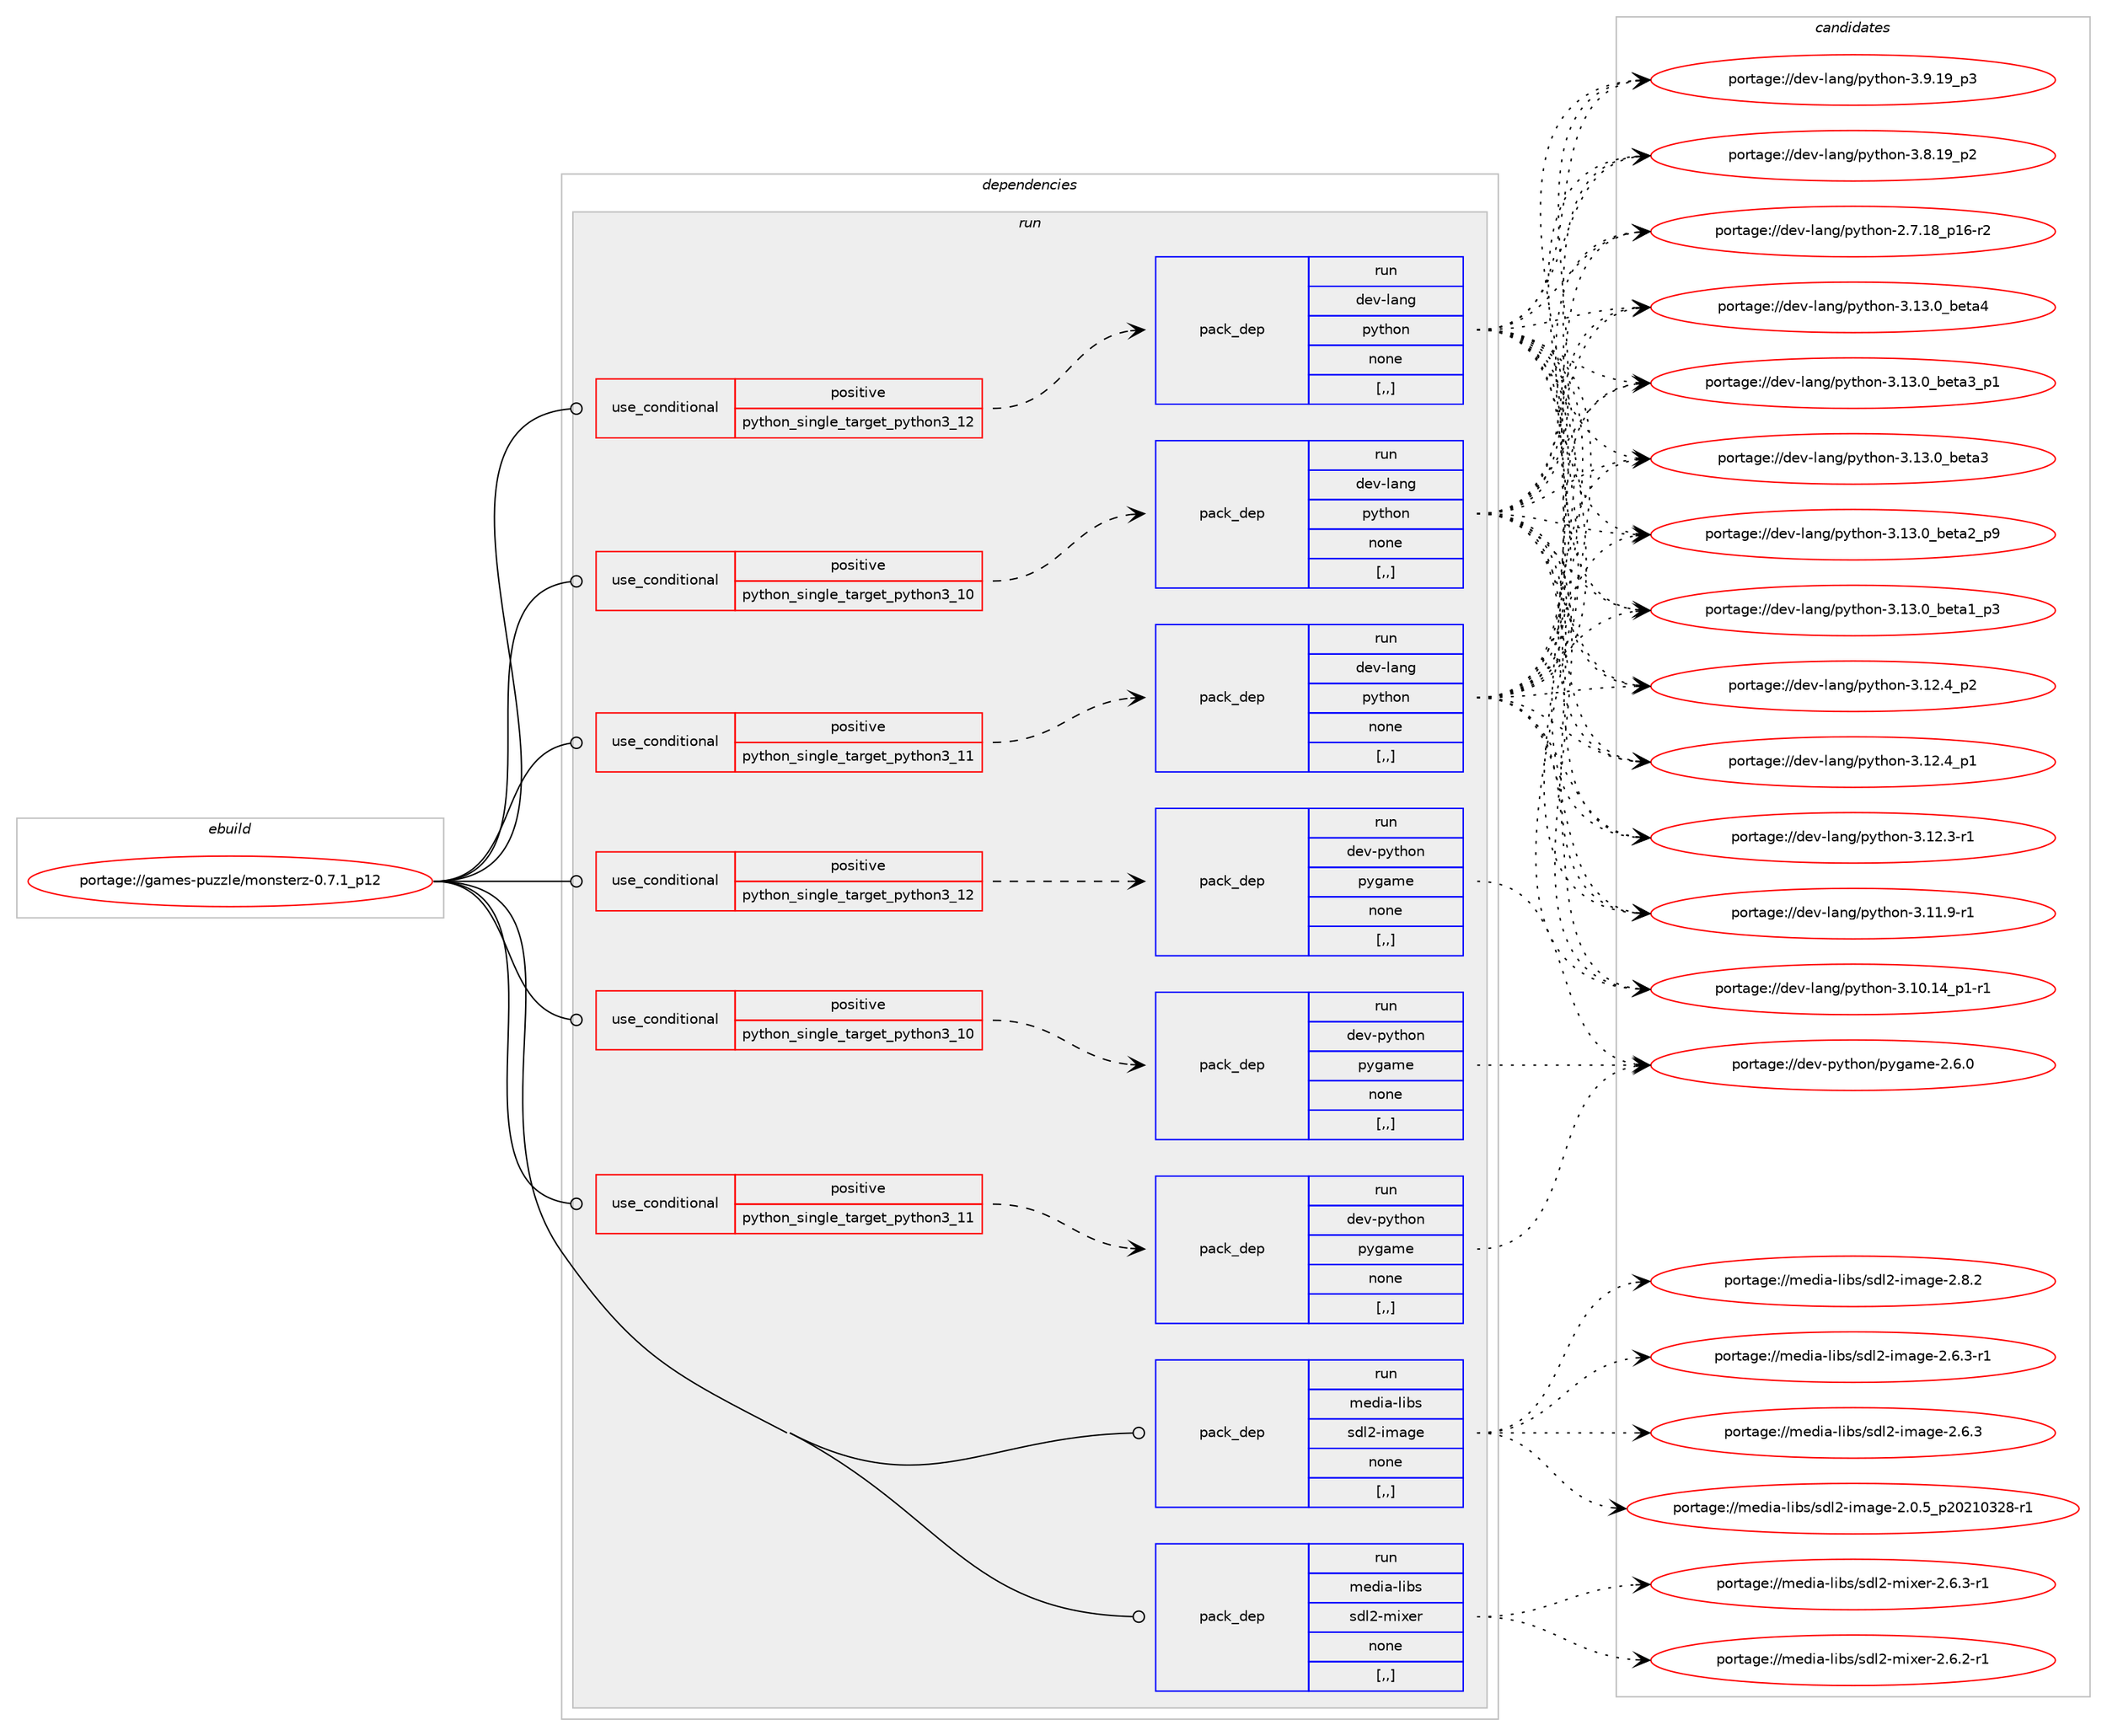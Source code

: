 digraph prolog {

# *************
# Graph options
# *************

newrank=true;
concentrate=true;
compound=true;
graph [rankdir=LR,fontname=Helvetica,fontsize=10,ranksep=1.5];#, ranksep=2.5, nodesep=0.2];
edge  [arrowhead=vee];
node  [fontname=Helvetica,fontsize=10];

# **********
# The ebuild
# **********

subgraph cluster_leftcol {
color=gray;
label=<<i>ebuild</i>>;
id [label="portage://games-puzzle/monsterz-0.7.1_p12", color=red, width=4, href="../games-puzzle/monsterz-0.7.1_p12.svg"];
}

# ****************
# The dependencies
# ****************

subgraph cluster_midcol {
color=gray;
label=<<i>dependencies</i>>;
subgraph cluster_compile {
fillcolor="#eeeeee";
style=filled;
label=<<i>compile</i>>;
}
subgraph cluster_compileandrun {
fillcolor="#eeeeee";
style=filled;
label=<<i>compile and run</i>>;
}
subgraph cluster_run {
fillcolor="#eeeeee";
style=filled;
label=<<i>run</i>>;
subgraph cond64271 {
dependency231568 [label=<<TABLE BORDER="0" CELLBORDER="1" CELLSPACING="0" CELLPADDING="4"><TR><TD ROWSPAN="3" CELLPADDING="10">use_conditional</TD></TR><TR><TD>positive</TD></TR><TR><TD>python_single_target_python3_10</TD></TR></TABLE>>, shape=none, color=red];
subgraph pack165783 {
dependency231569 [label=<<TABLE BORDER="0" CELLBORDER="1" CELLSPACING="0" CELLPADDING="4" WIDTH="220"><TR><TD ROWSPAN="6" CELLPADDING="30">pack_dep</TD></TR><TR><TD WIDTH="110">run</TD></TR><TR><TD>dev-lang</TD></TR><TR><TD>python</TD></TR><TR><TD>none</TD></TR><TR><TD>[,,]</TD></TR></TABLE>>, shape=none, color=blue];
}
dependency231568:e -> dependency231569:w [weight=20,style="dashed",arrowhead="vee"];
}
id:e -> dependency231568:w [weight=20,style="solid",arrowhead="odot"];
subgraph cond64272 {
dependency231570 [label=<<TABLE BORDER="0" CELLBORDER="1" CELLSPACING="0" CELLPADDING="4"><TR><TD ROWSPAN="3" CELLPADDING="10">use_conditional</TD></TR><TR><TD>positive</TD></TR><TR><TD>python_single_target_python3_10</TD></TR></TABLE>>, shape=none, color=red];
subgraph pack165784 {
dependency231571 [label=<<TABLE BORDER="0" CELLBORDER="1" CELLSPACING="0" CELLPADDING="4" WIDTH="220"><TR><TD ROWSPAN="6" CELLPADDING="30">pack_dep</TD></TR><TR><TD WIDTH="110">run</TD></TR><TR><TD>dev-python</TD></TR><TR><TD>pygame</TD></TR><TR><TD>none</TD></TR><TR><TD>[,,]</TD></TR></TABLE>>, shape=none, color=blue];
}
dependency231570:e -> dependency231571:w [weight=20,style="dashed",arrowhead="vee"];
}
id:e -> dependency231570:w [weight=20,style="solid",arrowhead="odot"];
subgraph cond64273 {
dependency231572 [label=<<TABLE BORDER="0" CELLBORDER="1" CELLSPACING="0" CELLPADDING="4"><TR><TD ROWSPAN="3" CELLPADDING="10">use_conditional</TD></TR><TR><TD>positive</TD></TR><TR><TD>python_single_target_python3_11</TD></TR></TABLE>>, shape=none, color=red];
subgraph pack165785 {
dependency231573 [label=<<TABLE BORDER="0" CELLBORDER="1" CELLSPACING="0" CELLPADDING="4" WIDTH="220"><TR><TD ROWSPAN="6" CELLPADDING="30">pack_dep</TD></TR><TR><TD WIDTH="110">run</TD></TR><TR><TD>dev-lang</TD></TR><TR><TD>python</TD></TR><TR><TD>none</TD></TR><TR><TD>[,,]</TD></TR></TABLE>>, shape=none, color=blue];
}
dependency231572:e -> dependency231573:w [weight=20,style="dashed",arrowhead="vee"];
}
id:e -> dependency231572:w [weight=20,style="solid",arrowhead="odot"];
subgraph cond64274 {
dependency231574 [label=<<TABLE BORDER="0" CELLBORDER="1" CELLSPACING="0" CELLPADDING="4"><TR><TD ROWSPAN="3" CELLPADDING="10">use_conditional</TD></TR><TR><TD>positive</TD></TR><TR><TD>python_single_target_python3_11</TD></TR></TABLE>>, shape=none, color=red];
subgraph pack165786 {
dependency231575 [label=<<TABLE BORDER="0" CELLBORDER="1" CELLSPACING="0" CELLPADDING="4" WIDTH="220"><TR><TD ROWSPAN="6" CELLPADDING="30">pack_dep</TD></TR><TR><TD WIDTH="110">run</TD></TR><TR><TD>dev-python</TD></TR><TR><TD>pygame</TD></TR><TR><TD>none</TD></TR><TR><TD>[,,]</TD></TR></TABLE>>, shape=none, color=blue];
}
dependency231574:e -> dependency231575:w [weight=20,style="dashed",arrowhead="vee"];
}
id:e -> dependency231574:w [weight=20,style="solid",arrowhead="odot"];
subgraph cond64275 {
dependency231576 [label=<<TABLE BORDER="0" CELLBORDER="1" CELLSPACING="0" CELLPADDING="4"><TR><TD ROWSPAN="3" CELLPADDING="10">use_conditional</TD></TR><TR><TD>positive</TD></TR><TR><TD>python_single_target_python3_12</TD></TR></TABLE>>, shape=none, color=red];
subgraph pack165787 {
dependency231577 [label=<<TABLE BORDER="0" CELLBORDER="1" CELLSPACING="0" CELLPADDING="4" WIDTH="220"><TR><TD ROWSPAN="6" CELLPADDING="30">pack_dep</TD></TR><TR><TD WIDTH="110">run</TD></TR><TR><TD>dev-lang</TD></TR><TR><TD>python</TD></TR><TR><TD>none</TD></TR><TR><TD>[,,]</TD></TR></TABLE>>, shape=none, color=blue];
}
dependency231576:e -> dependency231577:w [weight=20,style="dashed",arrowhead="vee"];
}
id:e -> dependency231576:w [weight=20,style="solid",arrowhead="odot"];
subgraph cond64276 {
dependency231578 [label=<<TABLE BORDER="0" CELLBORDER="1" CELLSPACING="0" CELLPADDING="4"><TR><TD ROWSPAN="3" CELLPADDING="10">use_conditional</TD></TR><TR><TD>positive</TD></TR><TR><TD>python_single_target_python3_12</TD></TR></TABLE>>, shape=none, color=red];
subgraph pack165788 {
dependency231579 [label=<<TABLE BORDER="0" CELLBORDER="1" CELLSPACING="0" CELLPADDING="4" WIDTH="220"><TR><TD ROWSPAN="6" CELLPADDING="30">pack_dep</TD></TR><TR><TD WIDTH="110">run</TD></TR><TR><TD>dev-python</TD></TR><TR><TD>pygame</TD></TR><TR><TD>none</TD></TR><TR><TD>[,,]</TD></TR></TABLE>>, shape=none, color=blue];
}
dependency231578:e -> dependency231579:w [weight=20,style="dashed",arrowhead="vee"];
}
id:e -> dependency231578:w [weight=20,style="solid",arrowhead="odot"];
subgraph pack165789 {
dependency231580 [label=<<TABLE BORDER="0" CELLBORDER="1" CELLSPACING="0" CELLPADDING="4" WIDTH="220"><TR><TD ROWSPAN="6" CELLPADDING="30">pack_dep</TD></TR><TR><TD WIDTH="110">run</TD></TR><TR><TD>media-libs</TD></TR><TR><TD>sdl2-image</TD></TR><TR><TD>none</TD></TR><TR><TD>[,,]</TD></TR></TABLE>>, shape=none, color=blue];
}
id:e -> dependency231580:w [weight=20,style="solid",arrowhead="odot"];
subgraph pack165790 {
dependency231581 [label=<<TABLE BORDER="0" CELLBORDER="1" CELLSPACING="0" CELLPADDING="4" WIDTH="220"><TR><TD ROWSPAN="6" CELLPADDING="30">pack_dep</TD></TR><TR><TD WIDTH="110">run</TD></TR><TR><TD>media-libs</TD></TR><TR><TD>sdl2-mixer</TD></TR><TR><TD>none</TD></TR><TR><TD>[,,]</TD></TR></TABLE>>, shape=none, color=blue];
}
id:e -> dependency231581:w [weight=20,style="solid",arrowhead="odot"];
}
}

# **************
# The candidates
# **************

subgraph cluster_choices {
rank=same;
color=gray;
label=<<i>candidates</i>>;

subgraph choice165783 {
color=black;
nodesep=1;
choice1001011184510897110103471121211161041111104551464951464895981011169752 [label="portage://dev-lang/python-3.13.0_beta4", color=red, width=4,href="../dev-lang/python-3.13.0_beta4.svg"];
choice10010111845108971101034711212111610411111045514649514648959810111697519511249 [label="portage://dev-lang/python-3.13.0_beta3_p1", color=red, width=4,href="../dev-lang/python-3.13.0_beta3_p1.svg"];
choice1001011184510897110103471121211161041111104551464951464895981011169751 [label="portage://dev-lang/python-3.13.0_beta3", color=red, width=4,href="../dev-lang/python-3.13.0_beta3.svg"];
choice10010111845108971101034711212111610411111045514649514648959810111697509511257 [label="portage://dev-lang/python-3.13.0_beta2_p9", color=red, width=4,href="../dev-lang/python-3.13.0_beta2_p9.svg"];
choice10010111845108971101034711212111610411111045514649514648959810111697499511251 [label="portage://dev-lang/python-3.13.0_beta1_p3", color=red, width=4,href="../dev-lang/python-3.13.0_beta1_p3.svg"];
choice100101118451089711010347112121116104111110455146495046529511250 [label="portage://dev-lang/python-3.12.4_p2", color=red, width=4,href="../dev-lang/python-3.12.4_p2.svg"];
choice100101118451089711010347112121116104111110455146495046529511249 [label="portage://dev-lang/python-3.12.4_p1", color=red, width=4,href="../dev-lang/python-3.12.4_p1.svg"];
choice100101118451089711010347112121116104111110455146495046514511449 [label="portage://dev-lang/python-3.12.3-r1", color=red, width=4,href="../dev-lang/python-3.12.3-r1.svg"];
choice100101118451089711010347112121116104111110455146494946574511449 [label="portage://dev-lang/python-3.11.9-r1", color=red, width=4,href="../dev-lang/python-3.11.9-r1.svg"];
choice100101118451089711010347112121116104111110455146494846495295112494511449 [label="portage://dev-lang/python-3.10.14_p1-r1", color=red, width=4,href="../dev-lang/python-3.10.14_p1-r1.svg"];
choice100101118451089711010347112121116104111110455146574649579511251 [label="portage://dev-lang/python-3.9.19_p3", color=red, width=4,href="../dev-lang/python-3.9.19_p3.svg"];
choice100101118451089711010347112121116104111110455146564649579511250 [label="portage://dev-lang/python-3.8.19_p2", color=red, width=4,href="../dev-lang/python-3.8.19_p2.svg"];
choice100101118451089711010347112121116104111110455046554649569511249544511450 [label="portage://dev-lang/python-2.7.18_p16-r2", color=red, width=4,href="../dev-lang/python-2.7.18_p16-r2.svg"];
dependency231569:e -> choice1001011184510897110103471121211161041111104551464951464895981011169752:w [style=dotted,weight="100"];
dependency231569:e -> choice10010111845108971101034711212111610411111045514649514648959810111697519511249:w [style=dotted,weight="100"];
dependency231569:e -> choice1001011184510897110103471121211161041111104551464951464895981011169751:w [style=dotted,weight="100"];
dependency231569:e -> choice10010111845108971101034711212111610411111045514649514648959810111697509511257:w [style=dotted,weight="100"];
dependency231569:e -> choice10010111845108971101034711212111610411111045514649514648959810111697499511251:w [style=dotted,weight="100"];
dependency231569:e -> choice100101118451089711010347112121116104111110455146495046529511250:w [style=dotted,weight="100"];
dependency231569:e -> choice100101118451089711010347112121116104111110455146495046529511249:w [style=dotted,weight="100"];
dependency231569:e -> choice100101118451089711010347112121116104111110455146495046514511449:w [style=dotted,weight="100"];
dependency231569:e -> choice100101118451089711010347112121116104111110455146494946574511449:w [style=dotted,weight="100"];
dependency231569:e -> choice100101118451089711010347112121116104111110455146494846495295112494511449:w [style=dotted,weight="100"];
dependency231569:e -> choice100101118451089711010347112121116104111110455146574649579511251:w [style=dotted,weight="100"];
dependency231569:e -> choice100101118451089711010347112121116104111110455146564649579511250:w [style=dotted,weight="100"];
dependency231569:e -> choice100101118451089711010347112121116104111110455046554649569511249544511450:w [style=dotted,weight="100"];
}
subgraph choice165784 {
color=black;
nodesep=1;
choice100101118451121211161041111104711212110397109101455046544648 [label="portage://dev-python/pygame-2.6.0", color=red, width=4,href="../dev-python/pygame-2.6.0.svg"];
dependency231571:e -> choice100101118451121211161041111104711212110397109101455046544648:w [style=dotted,weight="100"];
}
subgraph choice165785 {
color=black;
nodesep=1;
choice1001011184510897110103471121211161041111104551464951464895981011169752 [label="portage://dev-lang/python-3.13.0_beta4", color=red, width=4,href="../dev-lang/python-3.13.0_beta4.svg"];
choice10010111845108971101034711212111610411111045514649514648959810111697519511249 [label="portage://dev-lang/python-3.13.0_beta3_p1", color=red, width=4,href="../dev-lang/python-3.13.0_beta3_p1.svg"];
choice1001011184510897110103471121211161041111104551464951464895981011169751 [label="portage://dev-lang/python-3.13.0_beta3", color=red, width=4,href="../dev-lang/python-3.13.0_beta3.svg"];
choice10010111845108971101034711212111610411111045514649514648959810111697509511257 [label="portage://dev-lang/python-3.13.0_beta2_p9", color=red, width=4,href="../dev-lang/python-3.13.0_beta2_p9.svg"];
choice10010111845108971101034711212111610411111045514649514648959810111697499511251 [label="portage://dev-lang/python-3.13.0_beta1_p3", color=red, width=4,href="../dev-lang/python-3.13.0_beta1_p3.svg"];
choice100101118451089711010347112121116104111110455146495046529511250 [label="portage://dev-lang/python-3.12.4_p2", color=red, width=4,href="../dev-lang/python-3.12.4_p2.svg"];
choice100101118451089711010347112121116104111110455146495046529511249 [label="portage://dev-lang/python-3.12.4_p1", color=red, width=4,href="../dev-lang/python-3.12.4_p1.svg"];
choice100101118451089711010347112121116104111110455146495046514511449 [label="portage://dev-lang/python-3.12.3-r1", color=red, width=4,href="../dev-lang/python-3.12.3-r1.svg"];
choice100101118451089711010347112121116104111110455146494946574511449 [label="portage://dev-lang/python-3.11.9-r1", color=red, width=4,href="../dev-lang/python-3.11.9-r1.svg"];
choice100101118451089711010347112121116104111110455146494846495295112494511449 [label="portage://dev-lang/python-3.10.14_p1-r1", color=red, width=4,href="../dev-lang/python-3.10.14_p1-r1.svg"];
choice100101118451089711010347112121116104111110455146574649579511251 [label="portage://dev-lang/python-3.9.19_p3", color=red, width=4,href="../dev-lang/python-3.9.19_p3.svg"];
choice100101118451089711010347112121116104111110455146564649579511250 [label="portage://dev-lang/python-3.8.19_p2", color=red, width=4,href="../dev-lang/python-3.8.19_p2.svg"];
choice100101118451089711010347112121116104111110455046554649569511249544511450 [label="portage://dev-lang/python-2.7.18_p16-r2", color=red, width=4,href="../dev-lang/python-2.7.18_p16-r2.svg"];
dependency231573:e -> choice1001011184510897110103471121211161041111104551464951464895981011169752:w [style=dotted,weight="100"];
dependency231573:e -> choice10010111845108971101034711212111610411111045514649514648959810111697519511249:w [style=dotted,weight="100"];
dependency231573:e -> choice1001011184510897110103471121211161041111104551464951464895981011169751:w [style=dotted,weight="100"];
dependency231573:e -> choice10010111845108971101034711212111610411111045514649514648959810111697509511257:w [style=dotted,weight="100"];
dependency231573:e -> choice10010111845108971101034711212111610411111045514649514648959810111697499511251:w [style=dotted,weight="100"];
dependency231573:e -> choice100101118451089711010347112121116104111110455146495046529511250:w [style=dotted,weight="100"];
dependency231573:e -> choice100101118451089711010347112121116104111110455146495046529511249:w [style=dotted,weight="100"];
dependency231573:e -> choice100101118451089711010347112121116104111110455146495046514511449:w [style=dotted,weight="100"];
dependency231573:e -> choice100101118451089711010347112121116104111110455146494946574511449:w [style=dotted,weight="100"];
dependency231573:e -> choice100101118451089711010347112121116104111110455146494846495295112494511449:w [style=dotted,weight="100"];
dependency231573:e -> choice100101118451089711010347112121116104111110455146574649579511251:w [style=dotted,weight="100"];
dependency231573:e -> choice100101118451089711010347112121116104111110455146564649579511250:w [style=dotted,weight="100"];
dependency231573:e -> choice100101118451089711010347112121116104111110455046554649569511249544511450:w [style=dotted,weight="100"];
}
subgraph choice165786 {
color=black;
nodesep=1;
choice100101118451121211161041111104711212110397109101455046544648 [label="portage://dev-python/pygame-2.6.0", color=red, width=4,href="../dev-python/pygame-2.6.0.svg"];
dependency231575:e -> choice100101118451121211161041111104711212110397109101455046544648:w [style=dotted,weight="100"];
}
subgraph choice165787 {
color=black;
nodesep=1;
choice1001011184510897110103471121211161041111104551464951464895981011169752 [label="portage://dev-lang/python-3.13.0_beta4", color=red, width=4,href="../dev-lang/python-3.13.0_beta4.svg"];
choice10010111845108971101034711212111610411111045514649514648959810111697519511249 [label="portage://dev-lang/python-3.13.0_beta3_p1", color=red, width=4,href="../dev-lang/python-3.13.0_beta3_p1.svg"];
choice1001011184510897110103471121211161041111104551464951464895981011169751 [label="portage://dev-lang/python-3.13.0_beta3", color=red, width=4,href="../dev-lang/python-3.13.0_beta3.svg"];
choice10010111845108971101034711212111610411111045514649514648959810111697509511257 [label="portage://dev-lang/python-3.13.0_beta2_p9", color=red, width=4,href="../dev-lang/python-3.13.0_beta2_p9.svg"];
choice10010111845108971101034711212111610411111045514649514648959810111697499511251 [label="portage://dev-lang/python-3.13.0_beta1_p3", color=red, width=4,href="../dev-lang/python-3.13.0_beta1_p3.svg"];
choice100101118451089711010347112121116104111110455146495046529511250 [label="portage://dev-lang/python-3.12.4_p2", color=red, width=4,href="../dev-lang/python-3.12.4_p2.svg"];
choice100101118451089711010347112121116104111110455146495046529511249 [label="portage://dev-lang/python-3.12.4_p1", color=red, width=4,href="../dev-lang/python-3.12.4_p1.svg"];
choice100101118451089711010347112121116104111110455146495046514511449 [label="portage://dev-lang/python-3.12.3-r1", color=red, width=4,href="../dev-lang/python-3.12.3-r1.svg"];
choice100101118451089711010347112121116104111110455146494946574511449 [label="portage://dev-lang/python-3.11.9-r1", color=red, width=4,href="../dev-lang/python-3.11.9-r1.svg"];
choice100101118451089711010347112121116104111110455146494846495295112494511449 [label="portage://dev-lang/python-3.10.14_p1-r1", color=red, width=4,href="../dev-lang/python-3.10.14_p1-r1.svg"];
choice100101118451089711010347112121116104111110455146574649579511251 [label="portage://dev-lang/python-3.9.19_p3", color=red, width=4,href="../dev-lang/python-3.9.19_p3.svg"];
choice100101118451089711010347112121116104111110455146564649579511250 [label="portage://dev-lang/python-3.8.19_p2", color=red, width=4,href="../dev-lang/python-3.8.19_p2.svg"];
choice100101118451089711010347112121116104111110455046554649569511249544511450 [label="portage://dev-lang/python-2.7.18_p16-r2", color=red, width=4,href="../dev-lang/python-2.7.18_p16-r2.svg"];
dependency231577:e -> choice1001011184510897110103471121211161041111104551464951464895981011169752:w [style=dotted,weight="100"];
dependency231577:e -> choice10010111845108971101034711212111610411111045514649514648959810111697519511249:w [style=dotted,weight="100"];
dependency231577:e -> choice1001011184510897110103471121211161041111104551464951464895981011169751:w [style=dotted,weight="100"];
dependency231577:e -> choice10010111845108971101034711212111610411111045514649514648959810111697509511257:w [style=dotted,weight="100"];
dependency231577:e -> choice10010111845108971101034711212111610411111045514649514648959810111697499511251:w [style=dotted,weight="100"];
dependency231577:e -> choice100101118451089711010347112121116104111110455146495046529511250:w [style=dotted,weight="100"];
dependency231577:e -> choice100101118451089711010347112121116104111110455146495046529511249:w [style=dotted,weight="100"];
dependency231577:e -> choice100101118451089711010347112121116104111110455146495046514511449:w [style=dotted,weight="100"];
dependency231577:e -> choice100101118451089711010347112121116104111110455146494946574511449:w [style=dotted,weight="100"];
dependency231577:e -> choice100101118451089711010347112121116104111110455146494846495295112494511449:w [style=dotted,weight="100"];
dependency231577:e -> choice100101118451089711010347112121116104111110455146574649579511251:w [style=dotted,weight="100"];
dependency231577:e -> choice100101118451089711010347112121116104111110455146564649579511250:w [style=dotted,weight="100"];
dependency231577:e -> choice100101118451089711010347112121116104111110455046554649569511249544511450:w [style=dotted,weight="100"];
}
subgraph choice165788 {
color=black;
nodesep=1;
choice100101118451121211161041111104711212110397109101455046544648 [label="portage://dev-python/pygame-2.6.0", color=red, width=4,href="../dev-python/pygame-2.6.0.svg"];
dependency231579:e -> choice100101118451121211161041111104711212110397109101455046544648:w [style=dotted,weight="100"];
}
subgraph choice165789 {
color=black;
nodesep=1;
choice10910110010597451081059811547115100108504510510997103101455046564650 [label="portage://media-libs/sdl2-image-2.8.2", color=red, width=4,href="../media-libs/sdl2-image-2.8.2.svg"];
choice109101100105974510810598115471151001085045105109971031014550465446514511449 [label="portage://media-libs/sdl2-image-2.6.3-r1", color=red, width=4,href="../media-libs/sdl2-image-2.6.3-r1.svg"];
choice10910110010597451081059811547115100108504510510997103101455046544651 [label="portage://media-libs/sdl2-image-2.6.3", color=red, width=4,href="../media-libs/sdl2-image-2.6.3.svg"];
choice109101100105974510810598115471151001085045105109971031014550464846539511250485049485150564511449 [label="portage://media-libs/sdl2-image-2.0.5_p20210328-r1", color=red, width=4,href="../media-libs/sdl2-image-2.0.5_p20210328-r1.svg"];
dependency231580:e -> choice10910110010597451081059811547115100108504510510997103101455046564650:w [style=dotted,weight="100"];
dependency231580:e -> choice109101100105974510810598115471151001085045105109971031014550465446514511449:w [style=dotted,weight="100"];
dependency231580:e -> choice10910110010597451081059811547115100108504510510997103101455046544651:w [style=dotted,weight="100"];
dependency231580:e -> choice109101100105974510810598115471151001085045105109971031014550464846539511250485049485150564511449:w [style=dotted,weight="100"];
}
subgraph choice165790 {
color=black;
nodesep=1;
choice1091011001059745108105981154711510010850451091051201011144550465446514511449 [label="portage://media-libs/sdl2-mixer-2.6.3-r1", color=red, width=4,href="../media-libs/sdl2-mixer-2.6.3-r1.svg"];
choice1091011001059745108105981154711510010850451091051201011144550465446504511449 [label="portage://media-libs/sdl2-mixer-2.6.2-r1", color=red, width=4,href="../media-libs/sdl2-mixer-2.6.2-r1.svg"];
dependency231581:e -> choice1091011001059745108105981154711510010850451091051201011144550465446514511449:w [style=dotted,weight="100"];
dependency231581:e -> choice1091011001059745108105981154711510010850451091051201011144550465446504511449:w [style=dotted,weight="100"];
}
}

}
